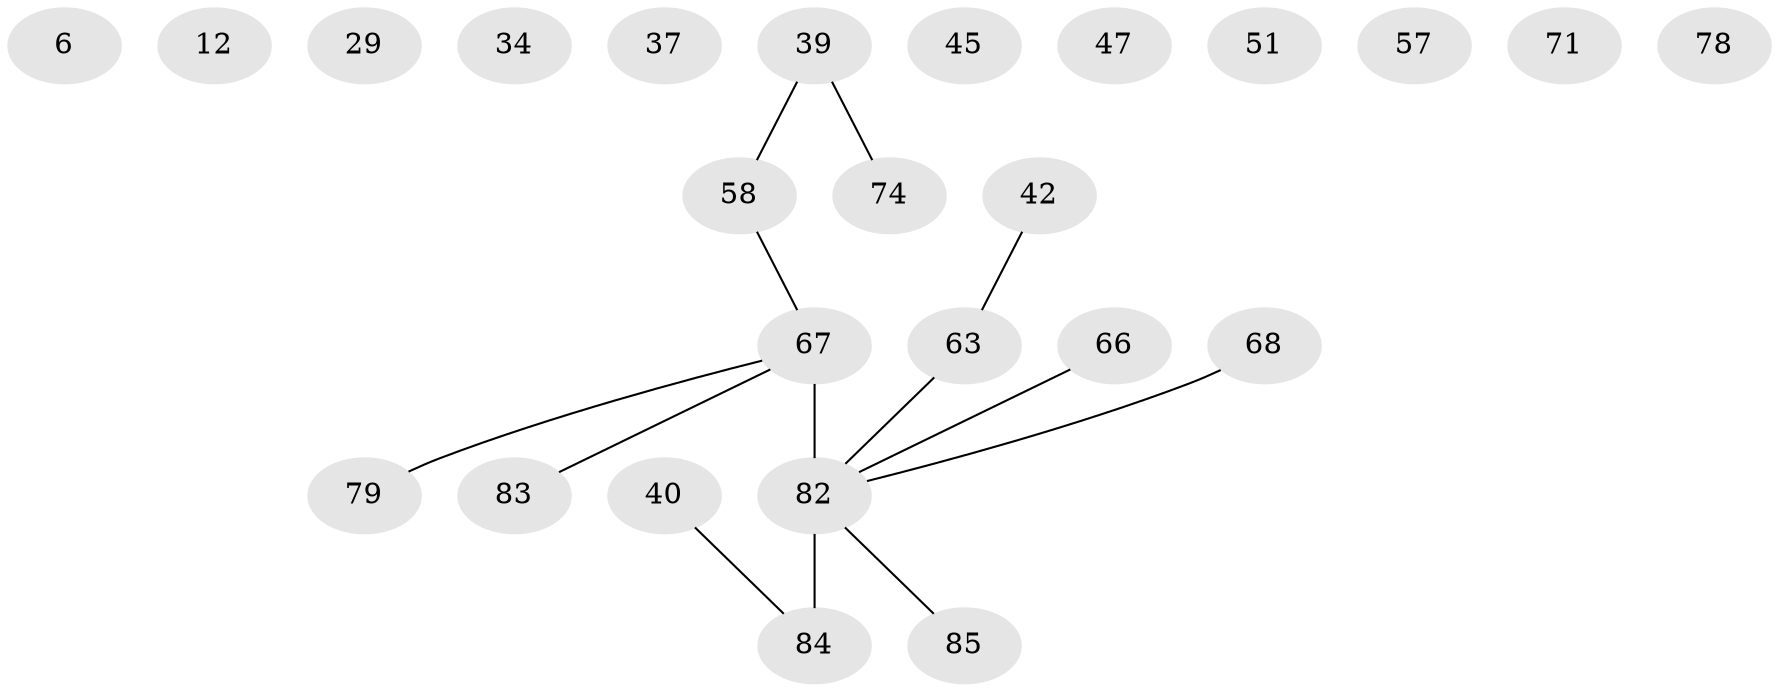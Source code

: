// original degree distribution, {2: 0.29411764705882354, 1: 0.25882352941176473, 4: 0.09411764705882353, 0: 0.09411764705882353, 3: 0.16470588235294117, 5: 0.07058823529411765, 6: 0.023529411764705882}
// Generated by graph-tools (version 1.1) at 2025/44/03/04/25 21:44:09]
// undirected, 25 vertices, 13 edges
graph export_dot {
graph [start="1"]
  node [color=gray90,style=filled];
  6;
  12;
  29;
  34;
  37 [super="+2"];
  39 [super="+30"];
  40 [super="+21"];
  42;
  45;
  47;
  51;
  57;
  58 [super="+18+33"];
  63 [super="+4+7+59"];
  66 [super="+35"];
  67 [super="+65+24+62+64+32"];
  68;
  71 [super="+19"];
  74 [super="+70+73"];
  78 [super="+52"];
  79;
  82 [super="+3+60+76+72"];
  83;
  84 [super="+5+11+15+81+43"];
  85 [super="+55+69+77"];
  39 -- 58 [weight=2];
  39 -- 74 [weight=2];
  40 -- 84;
  42 -- 63;
  58 -- 67;
  63 -- 82 [weight=3];
  66 -- 82;
  67 -- 79;
  67 -- 82 [weight=10];
  67 -- 83;
  68 -- 82;
  82 -- 85;
  82 -- 84 [weight=7];
}
